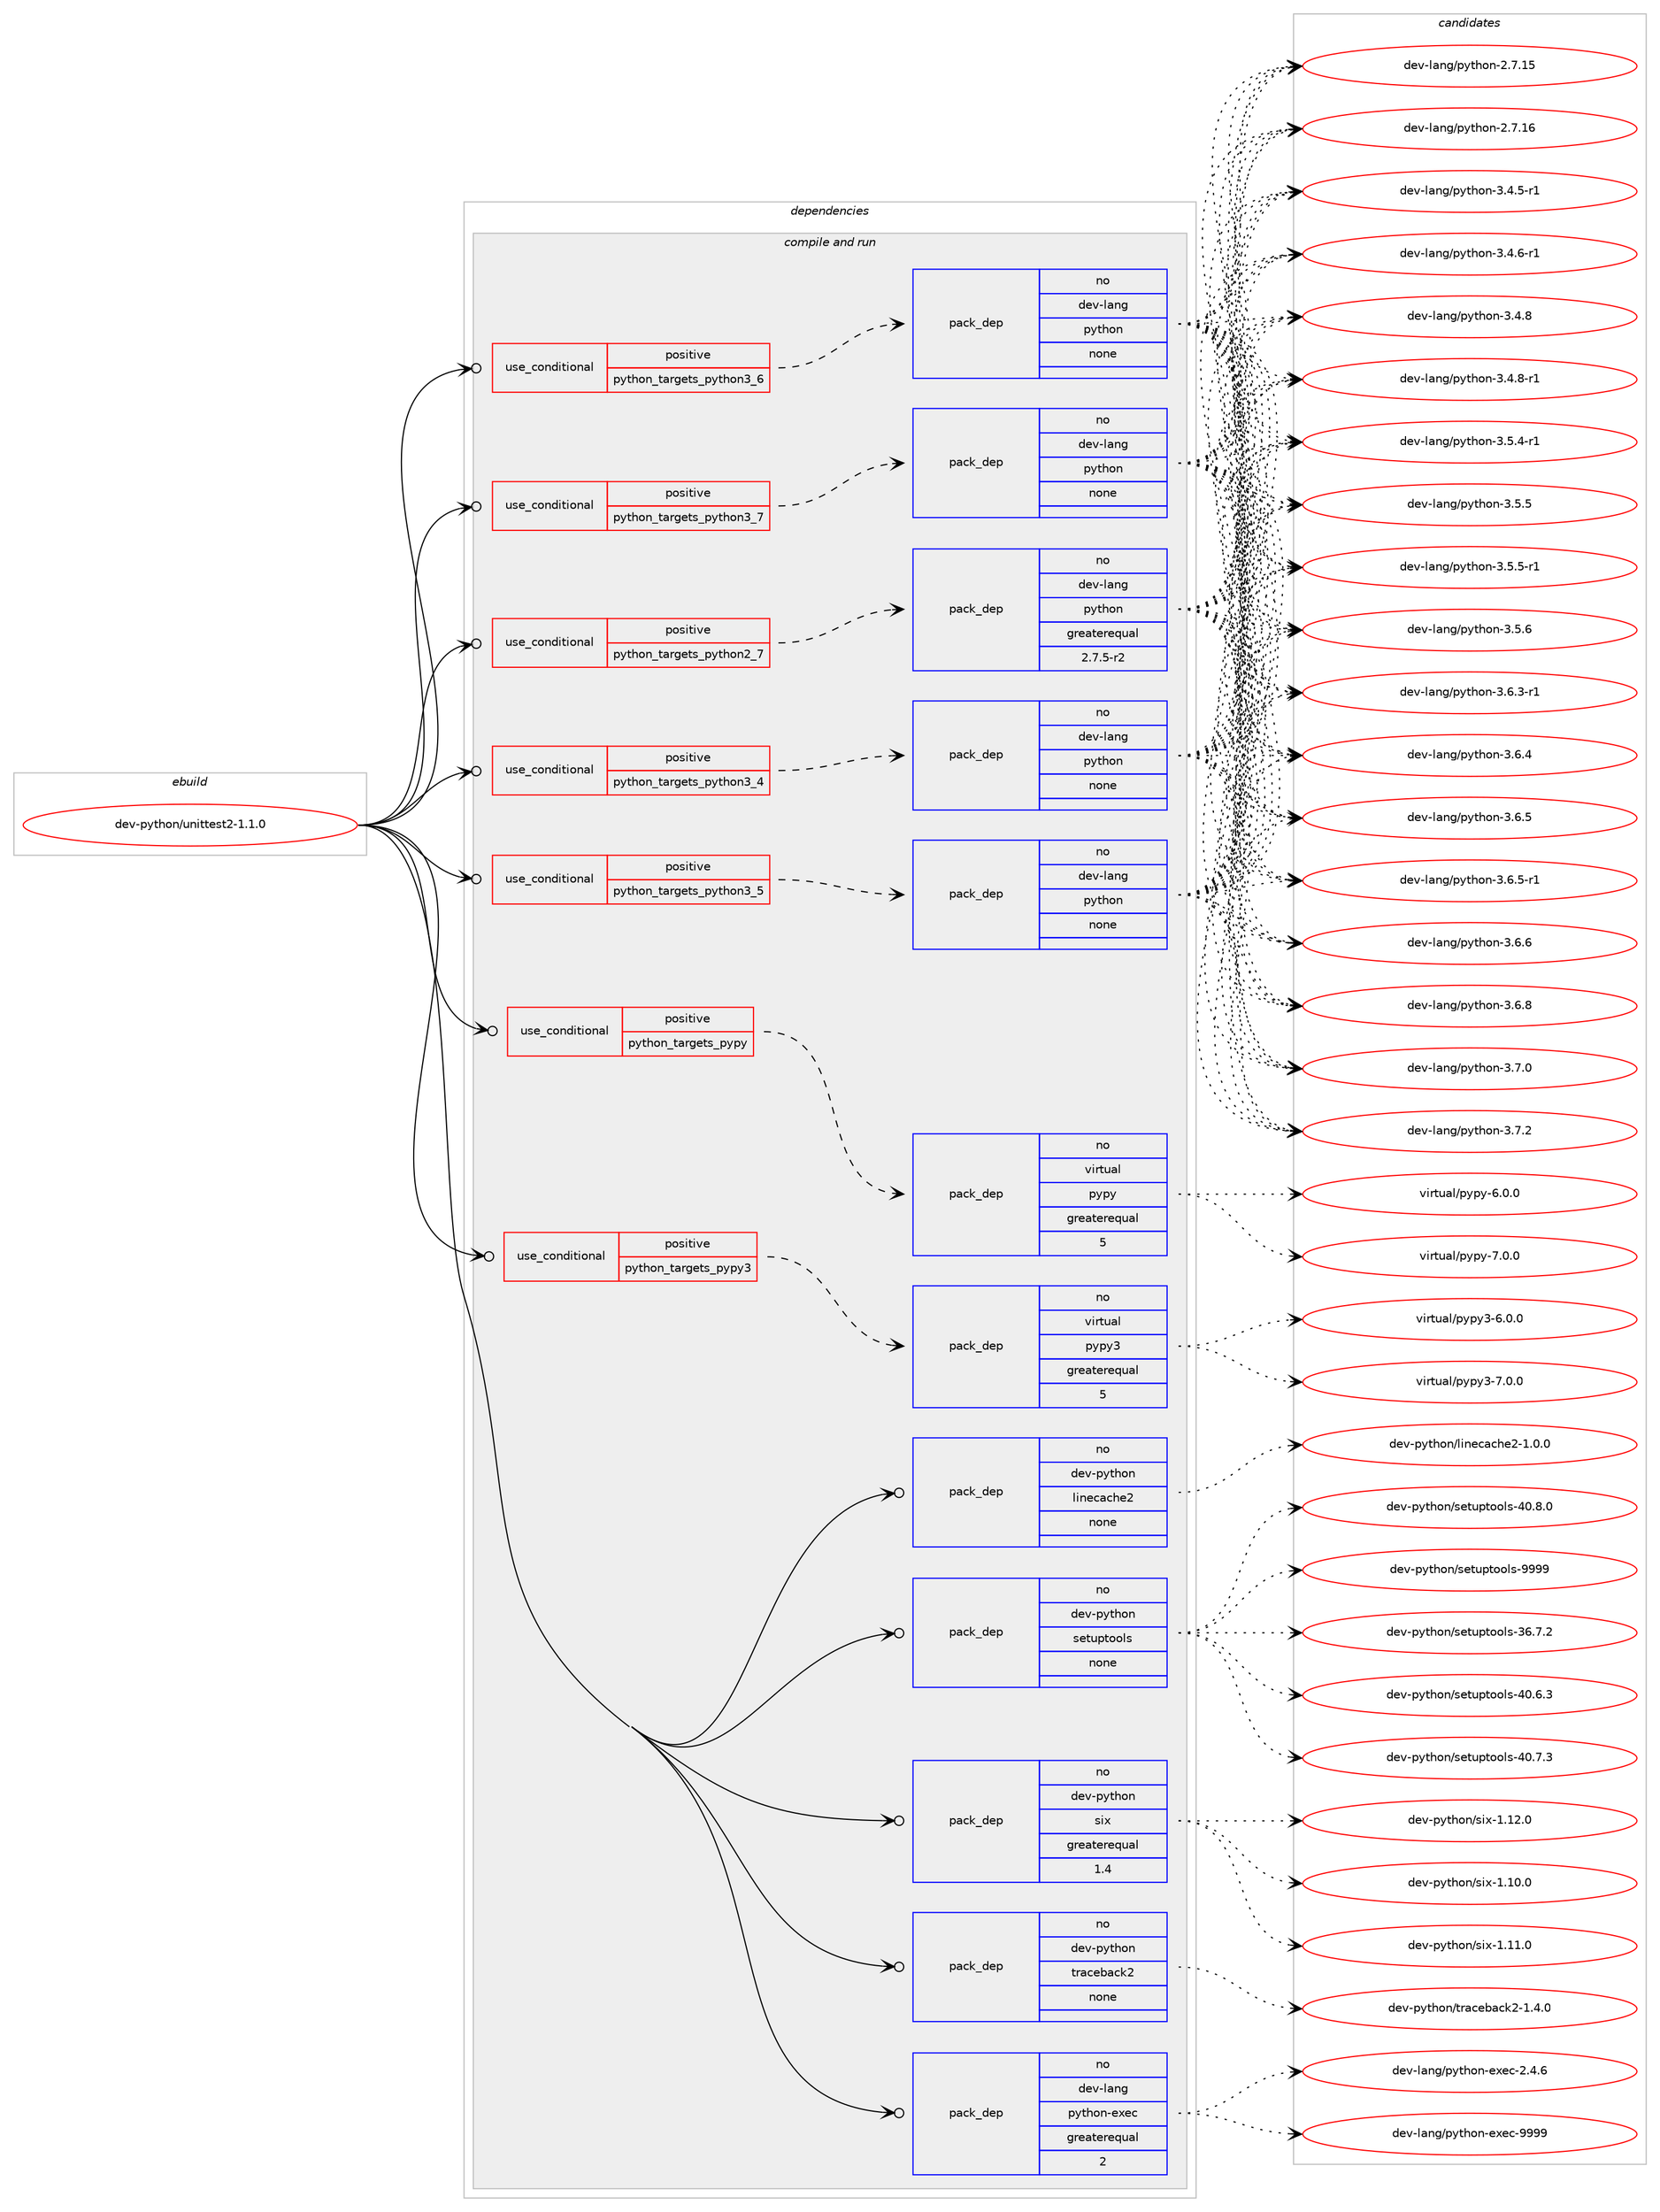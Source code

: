 digraph prolog {

# *************
# Graph options
# *************

newrank=true;
concentrate=true;
compound=true;
graph [rankdir=LR,fontname=Helvetica,fontsize=10,ranksep=1.5];#, ranksep=2.5, nodesep=0.2];
edge  [arrowhead=vee];
node  [fontname=Helvetica,fontsize=10];

# **********
# The ebuild
# **********

subgraph cluster_leftcol {
color=gray;
rank=same;
label=<<i>ebuild</i>>;
id [label="dev-python/unittest2-1.1.0", color=red, width=4, href="../dev-python/unittest2-1.1.0.svg"];
}

# ****************
# The dependencies
# ****************

subgraph cluster_midcol {
color=gray;
label=<<i>dependencies</i>>;
subgraph cluster_compile {
fillcolor="#eeeeee";
style=filled;
label=<<i>compile</i>>;
}
subgraph cluster_compileandrun {
fillcolor="#eeeeee";
style=filled;
label=<<i>compile and run</i>>;
subgraph cond386274 {
dependency1446310 [label=<<TABLE BORDER="0" CELLBORDER="1" CELLSPACING="0" CELLPADDING="4"><TR><TD ROWSPAN="3" CELLPADDING="10">use_conditional</TD></TR><TR><TD>positive</TD></TR><TR><TD>python_targets_pypy</TD></TR></TABLE>>, shape=none, color=red];
subgraph pack1036667 {
dependency1446311 [label=<<TABLE BORDER="0" CELLBORDER="1" CELLSPACING="0" CELLPADDING="4" WIDTH="220"><TR><TD ROWSPAN="6" CELLPADDING="30">pack_dep</TD></TR><TR><TD WIDTH="110">no</TD></TR><TR><TD>virtual</TD></TR><TR><TD>pypy</TD></TR><TR><TD>greaterequal</TD></TR><TR><TD>5</TD></TR></TABLE>>, shape=none, color=blue];
}
dependency1446310:e -> dependency1446311:w [weight=20,style="dashed",arrowhead="vee"];
}
id:e -> dependency1446310:w [weight=20,style="solid",arrowhead="odotvee"];
subgraph cond386275 {
dependency1446312 [label=<<TABLE BORDER="0" CELLBORDER="1" CELLSPACING="0" CELLPADDING="4"><TR><TD ROWSPAN="3" CELLPADDING="10">use_conditional</TD></TR><TR><TD>positive</TD></TR><TR><TD>python_targets_pypy3</TD></TR></TABLE>>, shape=none, color=red];
subgraph pack1036668 {
dependency1446313 [label=<<TABLE BORDER="0" CELLBORDER="1" CELLSPACING="0" CELLPADDING="4" WIDTH="220"><TR><TD ROWSPAN="6" CELLPADDING="30">pack_dep</TD></TR><TR><TD WIDTH="110">no</TD></TR><TR><TD>virtual</TD></TR><TR><TD>pypy3</TD></TR><TR><TD>greaterequal</TD></TR><TR><TD>5</TD></TR></TABLE>>, shape=none, color=blue];
}
dependency1446312:e -> dependency1446313:w [weight=20,style="dashed",arrowhead="vee"];
}
id:e -> dependency1446312:w [weight=20,style="solid",arrowhead="odotvee"];
subgraph cond386276 {
dependency1446314 [label=<<TABLE BORDER="0" CELLBORDER="1" CELLSPACING="0" CELLPADDING="4"><TR><TD ROWSPAN="3" CELLPADDING="10">use_conditional</TD></TR><TR><TD>positive</TD></TR><TR><TD>python_targets_python2_7</TD></TR></TABLE>>, shape=none, color=red];
subgraph pack1036669 {
dependency1446315 [label=<<TABLE BORDER="0" CELLBORDER="1" CELLSPACING="0" CELLPADDING="4" WIDTH="220"><TR><TD ROWSPAN="6" CELLPADDING="30">pack_dep</TD></TR><TR><TD WIDTH="110">no</TD></TR><TR><TD>dev-lang</TD></TR><TR><TD>python</TD></TR><TR><TD>greaterequal</TD></TR><TR><TD>2.7.5-r2</TD></TR></TABLE>>, shape=none, color=blue];
}
dependency1446314:e -> dependency1446315:w [weight=20,style="dashed",arrowhead="vee"];
}
id:e -> dependency1446314:w [weight=20,style="solid",arrowhead="odotvee"];
subgraph cond386277 {
dependency1446316 [label=<<TABLE BORDER="0" CELLBORDER="1" CELLSPACING="0" CELLPADDING="4"><TR><TD ROWSPAN="3" CELLPADDING="10">use_conditional</TD></TR><TR><TD>positive</TD></TR><TR><TD>python_targets_python3_4</TD></TR></TABLE>>, shape=none, color=red];
subgraph pack1036670 {
dependency1446317 [label=<<TABLE BORDER="0" CELLBORDER="1" CELLSPACING="0" CELLPADDING="4" WIDTH="220"><TR><TD ROWSPAN="6" CELLPADDING="30">pack_dep</TD></TR><TR><TD WIDTH="110">no</TD></TR><TR><TD>dev-lang</TD></TR><TR><TD>python</TD></TR><TR><TD>none</TD></TR><TR><TD></TD></TR></TABLE>>, shape=none, color=blue];
}
dependency1446316:e -> dependency1446317:w [weight=20,style="dashed",arrowhead="vee"];
}
id:e -> dependency1446316:w [weight=20,style="solid",arrowhead="odotvee"];
subgraph cond386278 {
dependency1446318 [label=<<TABLE BORDER="0" CELLBORDER="1" CELLSPACING="0" CELLPADDING="4"><TR><TD ROWSPAN="3" CELLPADDING="10">use_conditional</TD></TR><TR><TD>positive</TD></TR><TR><TD>python_targets_python3_5</TD></TR></TABLE>>, shape=none, color=red];
subgraph pack1036671 {
dependency1446319 [label=<<TABLE BORDER="0" CELLBORDER="1" CELLSPACING="0" CELLPADDING="4" WIDTH="220"><TR><TD ROWSPAN="6" CELLPADDING="30">pack_dep</TD></TR><TR><TD WIDTH="110">no</TD></TR><TR><TD>dev-lang</TD></TR><TR><TD>python</TD></TR><TR><TD>none</TD></TR><TR><TD></TD></TR></TABLE>>, shape=none, color=blue];
}
dependency1446318:e -> dependency1446319:w [weight=20,style="dashed",arrowhead="vee"];
}
id:e -> dependency1446318:w [weight=20,style="solid",arrowhead="odotvee"];
subgraph cond386279 {
dependency1446320 [label=<<TABLE BORDER="0" CELLBORDER="1" CELLSPACING="0" CELLPADDING="4"><TR><TD ROWSPAN="3" CELLPADDING="10">use_conditional</TD></TR><TR><TD>positive</TD></TR><TR><TD>python_targets_python3_6</TD></TR></TABLE>>, shape=none, color=red];
subgraph pack1036672 {
dependency1446321 [label=<<TABLE BORDER="0" CELLBORDER="1" CELLSPACING="0" CELLPADDING="4" WIDTH="220"><TR><TD ROWSPAN="6" CELLPADDING="30">pack_dep</TD></TR><TR><TD WIDTH="110">no</TD></TR><TR><TD>dev-lang</TD></TR><TR><TD>python</TD></TR><TR><TD>none</TD></TR><TR><TD></TD></TR></TABLE>>, shape=none, color=blue];
}
dependency1446320:e -> dependency1446321:w [weight=20,style="dashed",arrowhead="vee"];
}
id:e -> dependency1446320:w [weight=20,style="solid",arrowhead="odotvee"];
subgraph cond386280 {
dependency1446322 [label=<<TABLE BORDER="0" CELLBORDER="1" CELLSPACING="0" CELLPADDING="4"><TR><TD ROWSPAN="3" CELLPADDING="10">use_conditional</TD></TR><TR><TD>positive</TD></TR><TR><TD>python_targets_python3_7</TD></TR></TABLE>>, shape=none, color=red];
subgraph pack1036673 {
dependency1446323 [label=<<TABLE BORDER="0" CELLBORDER="1" CELLSPACING="0" CELLPADDING="4" WIDTH="220"><TR><TD ROWSPAN="6" CELLPADDING="30">pack_dep</TD></TR><TR><TD WIDTH="110">no</TD></TR><TR><TD>dev-lang</TD></TR><TR><TD>python</TD></TR><TR><TD>none</TD></TR><TR><TD></TD></TR></TABLE>>, shape=none, color=blue];
}
dependency1446322:e -> dependency1446323:w [weight=20,style="dashed",arrowhead="vee"];
}
id:e -> dependency1446322:w [weight=20,style="solid",arrowhead="odotvee"];
subgraph pack1036674 {
dependency1446324 [label=<<TABLE BORDER="0" CELLBORDER="1" CELLSPACING="0" CELLPADDING="4" WIDTH="220"><TR><TD ROWSPAN="6" CELLPADDING="30">pack_dep</TD></TR><TR><TD WIDTH="110">no</TD></TR><TR><TD>dev-lang</TD></TR><TR><TD>python-exec</TD></TR><TR><TD>greaterequal</TD></TR><TR><TD>2</TD></TR></TABLE>>, shape=none, color=blue];
}
id:e -> dependency1446324:w [weight=20,style="solid",arrowhead="odotvee"];
subgraph pack1036675 {
dependency1446325 [label=<<TABLE BORDER="0" CELLBORDER="1" CELLSPACING="0" CELLPADDING="4" WIDTH="220"><TR><TD ROWSPAN="6" CELLPADDING="30">pack_dep</TD></TR><TR><TD WIDTH="110">no</TD></TR><TR><TD>dev-python</TD></TR><TR><TD>linecache2</TD></TR><TR><TD>none</TD></TR><TR><TD></TD></TR></TABLE>>, shape=none, color=blue];
}
id:e -> dependency1446325:w [weight=20,style="solid",arrowhead="odotvee"];
subgraph pack1036676 {
dependency1446326 [label=<<TABLE BORDER="0" CELLBORDER="1" CELLSPACING="0" CELLPADDING="4" WIDTH="220"><TR><TD ROWSPAN="6" CELLPADDING="30">pack_dep</TD></TR><TR><TD WIDTH="110">no</TD></TR><TR><TD>dev-python</TD></TR><TR><TD>setuptools</TD></TR><TR><TD>none</TD></TR><TR><TD></TD></TR></TABLE>>, shape=none, color=blue];
}
id:e -> dependency1446326:w [weight=20,style="solid",arrowhead="odotvee"];
subgraph pack1036677 {
dependency1446327 [label=<<TABLE BORDER="0" CELLBORDER="1" CELLSPACING="0" CELLPADDING="4" WIDTH="220"><TR><TD ROWSPAN="6" CELLPADDING="30">pack_dep</TD></TR><TR><TD WIDTH="110">no</TD></TR><TR><TD>dev-python</TD></TR><TR><TD>six</TD></TR><TR><TD>greaterequal</TD></TR><TR><TD>1.4</TD></TR></TABLE>>, shape=none, color=blue];
}
id:e -> dependency1446327:w [weight=20,style="solid",arrowhead="odotvee"];
subgraph pack1036678 {
dependency1446328 [label=<<TABLE BORDER="0" CELLBORDER="1" CELLSPACING="0" CELLPADDING="4" WIDTH="220"><TR><TD ROWSPAN="6" CELLPADDING="30">pack_dep</TD></TR><TR><TD WIDTH="110">no</TD></TR><TR><TD>dev-python</TD></TR><TR><TD>traceback2</TD></TR><TR><TD>none</TD></TR><TR><TD></TD></TR></TABLE>>, shape=none, color=blue];
}
id:e -> dependency1446328:w [weight=20,style="solid",arrowhead="odotvee"];
}
subgraph cluster_run {
fillcolor="#eeeeee";
style=filled;
label=<<i>run</i>>;
}
}

# **************
# The candidates
# **************

subgraph cluster_choices {
rank=same;
color=gray;
label=<<i>candidates</i>>;

subgraph choice1036667 {
color=black;
nodesep=1;
choice1181051141161179710847112121112121455446484648 [label="virtual/pypy-6.0.0", color=red, width=4,href="../virtual/pypy-6.0.0.svg"];
choice1181051141161179710847112121112121455546484648 [label="virtual/pypy-7.0.0", color=red, width=4,href="../virtual/pypy-7.0.0.svg"];
dependency1446311:e -> choice1181051141161179710847112121112121455446484648:w [style=dotted,weight="100"];
dependency1446311:e -> choice1181051141161179710847112121112121455546484648:w [style=dotted,weight="100"];
}
subgraph choice1036668 {
color=black;
nodesep=1;
choice118105114116117971084711212111212151455446484648 [label="virtual/pypy3-6.0.0", color=red, width=4,href="../virtual/pypy3-6.0.0.svg"];
choice118105114116117971084711212111212151455546484648 [label="virtual/pypy3-7.0.0", color=red, width=4,href="../virtual/pypy3-7.0.0.svg"];
dependency1446313:e -> choice118105114116117971084711212111212151455446484648:w [style=dotted,weight="100"];
dependency1446313:e -> choice118105114116117971084711212111212151455546484648:w [style=dotted,weight="100"];
}
subgraph choice1036669 {
color=black;
nodesep=1;
choice10010111845108971101034711212111610411111045504655464953 [label="dev-lang/python-2.7.15", color=red, width=4,href="../dev-lang/python-2.7.15.svg"];
choice10010111845108971101034711212111610411111045504655464954 [label="dev-lang/python-2.7.16", color=red, width=4,href="../dev-lang/python-2.7.16.svg"];
choice1001011184510897110103471121211161041111104551465246534511449 [label="dev-lang/python-3.4.5-r1", color=red, width=4,href="../dev-lang/python-3.4.5-r1.svg"];
choice1001011184510897110103471121211161041111104551465246544511449 [label="dev-lang/python-3.4.6-r1", color=red, width=4,href="../dev-lang/python-3.4.6-r1.svg"];
choice100101118451089711010347112121116104111110455146524656 [label="dev-lang/python-3.4.8", color=red, width=4,href="../dev-lang/python-3.4.8.svg"];
choice1001011184510897110103471121211161041111104551465246564511449 [label="dev-lang/python-3.4.8-r1", color=red, width=4,href="../dev-lang/python-3.4.8-r1.svg"];
choice1001011184510897110103471121211161041111104551465346524511449 [label="dev-lang/python-3.5.4-r1", color=red, width=4,href="../dev-lang/python-3.5.4-r1.svg"];
choice100101118451089711010347112121116104111110455146534653 [label="dev-lang/python-3.5.5", color=red, width=4,href="../dev-lang/python-3.5.5.svg"];
choice1001011184510897110103471121211161041111104551465346534511449 [label="dev-lang/python-3.5.5-r1", color=red, width=4,href="../dev-lang/python-3.5.5-r1.svg"];
choice100101118451089711010347112121116104111110455146534654 [label="dev-lang/python-3.5.6", color=red, width=4,href="../dev-lang/python-3.5.6.svg"];
choice1001011184510897110103471121211161041111104551465446514511449 [label="dev-lang/python-3.6.3-r1", color=red, width=4,href="../dev-lang/python-3.6.3-r1.svg"];
choice100101118451089711010347112121116104111110455146544652 [label="dev-lang/python-3.6.4", color=red, width=4,href="../dev-lang/python-3.6.4.svg"];
choice100101118451089711010347112121116104111110455146544653 [label="dev-lang/python-3.6.5", color=red, width=4,href="../dev-lang/python-3.6.5.svg"];
choice1001011184510897110103471121211161041111104551465446534511449 [label="dev-lang/python-3.6.5-r1", color=red, width=4,href="../dev-lang/python-3.6.5-r1.svg"];
choice100101118451089711010347112121116104111110455146544654 [label="dev-lang/python-3.6.6", color=red, width=4,href="../dev-lang/python-3.6.6.svg"];
choice100101118451089711010347112121116104111110455146544656 [label="dev-lang/python-3.6.8", color=red, width=4,href="../dev-lang/python-3.6.8.svg"];
choice100101118451089711010347112121116104111110455146554648 [label="dev-lang/python-3.7.0", color=red, width=4,href="../dev-lang/python-3.7.0.svg"];
choice100101118451089711010347112121116104111110455146554650 [label="dev-lang/python-3.7.2", color=red, width=4,href="../dev-lang/python-3.7.2.svg"];
dependency1446315:e -> choice10010111845108971101034711212111610411111045504655464953:w [style=dotted,weight="100"];
dependency1446315:e -> choice10010111845108971101034711212111610411111045504655464954:w [style=dotted,weight="100"];
dependency1446315:e -> choice1001011184510897110103471121211161041111104551465246534511449:w [style=dotted,weight="100"];
dependency1446315:e -> choice1001011184510897110103471121211161041111104551465246544511449:w [style=dotted,weight="100"];
dependency1446315:e -> choice100101118451089711010347112121116104111110455146524656:w [style=dotted,weight="100"];
dependency1446315:e -> choice1001011184510897110103471121211161041111104551465246564511449:w [style=dotted,weight="100"];
dependency1446315:e -> choice1001011184510897110103471121211161041111104551465346524511449:w [style=dotted,weight="100"];
dependency1446315:e -> choice100101118451089711010347112121116104111110455146534653:w [style=dotted,weight="100"];
dependency1446315:e -> choice1001011184510897110103471121211161041111104551465346534511449:w [style=dotted,weight="100"];
dependency1446315:e -> choice100101118451089711010347112121116104111110455146534654:w [style=dotted,weight="100"];
dependency1446315:e -> choice1001011184510897110103471121211161041111104551465446514511449:w [style=dotted,weight="100"];
dependency1446315:e -> choice100101118451089711010347112121116104111110455146544652:w [style=dotted,weight="100"];
dependency1446315:e -> choice100101118451089711010347112121116104111110455146544653:w [style=dotted,weight="100"];
dependency1446315:e -> choice1001011184510897110103471121211161041111104551465446534511449:w [style=dotted,weight="100"];
dependency1446315:e -> choice100101118451089711010347112121116104111110455146544654:w [style=dotted,weight="100"];
dependency1446315:e -> choice100101118451089711010347112121116104111110455146544656:w [style=dotted,weight="100"];
dependency1446315:e -> choice100101118451089711010347112121116104111110455146554648:w [style=dotted,weight="100"];
dependency1446315:e -> choice100101118451089711010347112121116104111110455146554650:w [style=dotted,weight="100"];
}
subgraph choice1036670 {
color=black;
nodesep=1;
choice10010111845108971101034711212111610411111045504655464953 [label="dev-lang/python-2.7.15", color=red, width=4,href="../dev-lang/python-2.7.15.svg"];
choice10010111845108971101034711212111610411111045504655464954 [label="dev-lang/python-2.7.16", color=red, width=4,href="../dev-lang/python-2.7.16.svg"];
choice1001011184510897110103471121211161041111104551465246534511449 [label="dev-lang/python-3.4.5-r1", color=red, width=4,href="../dev-lang/python-3.4.5-r1.svg"];
choice1001011184510897110103471121211161041111104551465246544511449 [label="dev-lang/python-3.4.6-r1", color=red, width=4,href="../dev-lang/python-3.4.6-r1.svg"];
choice100101118451089711010347112121116104111110455146524656 [label="dev-lang/python-3.4.8", color=red, width=4,href="../dev-lang/python-3.4.8.svg"];
choice1001011184510897110103471121211161041111104551465246564511449 [label="dev-lang/python-3.4.8-r1", color=red, width=4,href="../dev-lang/python-3.4.8-r1.svg"];
choice1001011184510897110103471121211161041111104551465346524511449 [label="dev-lang/python-3.5.4-r1", color=red, width=4,href="../dev-lang/python-3.5.4-r1.svg"];
choice100101118451089711010347112121116104111110455146534653 [label="dev-lang/python-3.5.5", color=red, width=4,href="../dev-lang/python-3.5.5.svg"];
choice1001011184510897110103471121211161041111104551465346534511449 [label="dev-lang/python-3.5.5-r1", color=red, width=4,href="../dev-lang/python-3.5.5-r1.svg"];
choice100101118451089711010347112121116104111110455146534654 [label="dev-lang/python-3.5.6", color=red, width=4,href="../dev-lang/python-3.5.6.svg"];
choice1001011184510897110103471121211161041111104551465446514511449 [label="dev-lang/python-3.6.3-r1", color=red, width=4,href="../dev-lang/python-3.6.3-r1.svg"];
choice100101118451089711010347112121116104111110455146544652 [label="dev-lang/python-3.6.4", color=red, width=4,href="../dev-lang/python-3.6.4.svg"];
choice100101118451089711010347112121116104111110455146544653 [label="dev-lang/python-3.6.5", color=red, width=4,href="../dev-lang/python-3.6.5.svg"];
choice1001011184510897110103471121211161041111104551465446534511449 [label="dev-lang/python-3.6.5-r1", color=red, width=4,href="../dev-lang/python-3.6.5-r1.svg"];
choice100101118451089711010347112121116104111110455146544654 [label="dev-lang/python-3.6.6", color=red, width=4,href="../dev-lang/python-3.6.6.svg"];
choice100101118451089711010347112121116104111110455146544656 [label="dev-lang/python-3.6.8", color=red, width=4,href="../dev-lang/python-3.6.8.svg"];
choice100101118451089711010347112121116104111110455146554648 [label="dev-lang/python-3.7.0", color=red, width=4,href="../dev-lang/python-3.7.0.svg"];
choice100101118451089711010347112121116104111110455146554650 [label="dev-lang/python-3.7.2", color=red, width=4,href="../dev-lang/python-3.7.2.svg"];
dependency1446317:e -> choice10010111845108971101034711212111610411111045504655464953:w [style=dotted,weight="100"];
dependency1446317:e -> choice10010111845108971101034711212111610411111045504655464954:w [style=dotted,weight="100"];
dependency1446317:e -> choice1001011184510897110103471121211161041111104551465246534511449:w [style=dotted,weight="100"];
dependency1446317:e -> choice1001011184510897110103471121211161041111104551465246544511449:w [style=dotted,weight="100"];
dependency1446317:e -> choice100101118451089711010347112121116104111110455146524656:w [style=dotted,weight="100"];
dependency1446317:e -> choice1001011184510897110103471121211161041111104551465246564511449:w [style=dotted,weight="100"];
dependency1446317:e -> choice1001011184510897110103471121211161041111104551465346524511449:w [style=dotted,weight="100"];
dependency1446317:e -> choice100101118451089711010347112121116104111110455146534653:w [style=dotted,weight="100"];
dependency1446317:e -> choice1001011184510897110103471121211161041111104551465346534511449:w [style=dotted,weight="100"];
dependency1446317:e -> choice100101118451089711010347112121116104111110455146534654:w [style=dotted,weight="100"];
dependency1446317:e -> choice1001011184510897110103471121211161041111104551465446514511449:w [style=dotted,weight="100"];
dependency1446317:e -> choice100101118451089711010347112121116104111110455146544652:w [style=dotted,weight="100"];
dependency1446317:e -> choice100101118451089711010347112121116104111110455146544653:w [style=dotted,weight="100"];
dependency1446317:e -> choice1001011184510897110103471121211161041111104551465446534511449:w [style=dotted,weight="100"];
dependency1446317:e -> choice100101118451089711010347112121116104111110455146544654:w [style=dotted,weight="100"];
dependency1446317:e -> choice100101118451089711010347112121116104111110455146544656:w [style=dotted,weight="100"];
dependency1446317:e -> choice100101118451089711010347112121116104111110455146554648:w [style=dotted,weight="100"];
dependency1446317:e -> choice100101118451089711010347112121116104111110455146554650:w [style=dotted,weight="100"];
}
subgraph choice1036671 {
color=black;
nodesep=1;
choice10010111845108971101034711212111610411111045504655464953 [label="dev-lang/python-2.7.15", color=red, width=4,href="../dev-lang/python-2.7.15.svg"];
choice10010111845108971101034711212111610411111045504655464954 [label="dev-lang/python-2.7.16", color=red, width=4,href="../dev-lang/python-2.7.16.svg"];
choice1001011184510897110103471121211161041111104551465246534511449 [label="dev-lang/python-3.4.5-r1", color=red, width=4,href="../dev-lang/python-3.4.5-r1.svg"];
choice1001011184510897110103471121211161041111104551465246544511449 [label="dev-lang/python-3.4.6-r1", color=red, width=4,href="../dev-lang/python-3.4.6-r1.svg"];
choice100101118451089711010347112121116104111110455146524656 [label="dev-lang/python-3.4.8", color=red, width=4,href="../dev-lang/python-3.4.8.svg"];
choice1001011184510897110103471121211161041111104551465246564511449 [label="dev-lang/python-3.4.8-r1", color=red, width=4,href="../dev-lang/python-3.4.8-r1.svg"];
choice1001011184510897110103471121211161041111104551465346524511449 [label="dev-lang/python-3.5.4-r1", color=red, width=4,href="../dev-lang/python-3.5.4-r1.svg"];
choice100101118451089711010347112121116104111110455146534653 [label="dev-lang/python-3.5.5", color=red, width=4,href="../dev-lang/python-3.5.5.svg"];
choice1001011184510897110103471121211161041111104551465346534511449 [label="dev-lang/python-3.5.5-r1", color=red, width=4,href="../dev-lang/python-3.5.5-r1.svg"];
choice100101118451089711010347112121116104111110455146534654 [label="dev-lang/python-3.5.6", color=red, width=4,href="../dev-lang/python-3.5.6.svg"];
choice1001011184510897110103471121211161041111104551465446514511449 [label="dev-lang/python-3.6.3-r1", color=red, width=4,href="../dev-lang/python-3.6.3-r1.svg"];
choice100101118451089711010347112121116104111110455146544652 [label="dev-lang/python-3.6.4", color=red, width=4,href="../dev-lang/python-3.6.4.svg"];
choice100101118451089711010347112121116104111110455146544653 [label="dev-lang/python-3.6.5", color=red, width=4,href="../dev-lang/python-3.6.5.svg"];
choice1001011184510897110103471121211161041111104551465446534511449 [label="dev-lang/python-3.6.5-r1", color=red, width=4,href="../dev-lang/python-3.6.5-r1.svg"];
choice100101118451089711010347112121116104111110455146544654 [label="dev-lang/python-3.6.6", color=red, width=4,href="../dev-lang/python-3.6.6.svg"];
choice100101118451089711010347112121116104111110455146544656 [label="dev-lang/python-3.6.8", color=red, width=4,href="../dev-lang/python-3.6.8.svg"];
choice100101118451089711010347112121116104111110455146554648 [label="dev-lang/python-3.7.0", color=red, width=4,href="../dev-lang/python-3.7.0.svg"];
choice100101118451089711010347112121116104111110455146554650 [label="dev-lang/python-3.7.2", color=red, width=4,href="../dev-lang/python-3.7.2.svg"];
dependency1446319:e -> choice10010111845108971101034711212111610411111045504655464953:w [style=dotted,weight="100"];
dependency1446319:e -> choice10010111845108971101034711212111610411111045504655464954:w [style=dotted,weight="100"];
dependency1446319:e -> choice1001011184510897110103471121211161041111104551465246534511449:w [style=dotted,weight="100"];
dependency1446319:e -> choice1001011184510897110103471121211161041111104551465246544511449:w [style=dotted,weight="100"];
dependency1446319:e -> choice100101118451089711010347112121116104111110455146524656:w [style=dotted,weight="100"];
dependency1446319:e -> choice1001011184510897110103471121211161041111104551465246564511449:w [style=dotted,weight="100"];
dependency1446319:e -> choice1001011184510897110103471121211161041111104551465346524511449:w [style=dotted,weight="100"];
dependency1446319:e -> choice100101118451089711010347112121116104111110455146534653:w [style=dotted,weight="100"];
dependency1446319:e -> choice1001011184510897110103471121211161041111104551465346534511449:w [style=dotted,weight="100"];
dependency1446319:e -> choice100101118451089711010347112121116104111110455146534654:w [style=dotted,weight="100"];
dependency1446319:e -> choice1001011184510897110103471121211161041111104551465446514511449:w [style=dotted,weight="100"];
dependency1446319:e -> choice100101118451089711010347112121116104111110455146544652:w [style=dotted,weight="100"];
dependency1446319:e -> choice100101118451089711010347112121116104111110455146544653:w [style=dotted,weight="100"];
dependency1446319:e -> choice1001011184510897110103471121211161041111104551465446534511449:w [style=dotted,weight="100"];
dependency1446319:e -> choice100101118451089711010347112121116104111110455146544654:w [style=dotted,weight="100"];
dependency1446319:e -> choice100101118451089711010347112121116104111110455146544656:w [style=dotted,weight="100"];
dependency1446319:e -> choice100101118451089711010347112121116104111110455146554648:w [style=dotted,weight="100"];
dependency1446319:e -> choice100101118451089711010347112121116104111110455146554650:w [style=dotted,weight="100"];
}
subgraph choice1036672 {
color=black;
nodesep=1;
choice10010111845108971101034711212111610411111045504655464953 [label="dev-lang/python-2.7.15", color=red, width=4,href="../dev-lang/python-2.7.15.svg"];
choice10010111845108971101034711212111610411111045504655464954 [label="dev-lang/python-2.7.16", color=red, width=4,href="../dev-lang/python-2.7.16.svg"];
choice1001011184510897110103471121211161041111104551465246534511449 [label="dev-lang/python-3.4.5-r1", color=red, width=4,href="../dev-lang/python-3.4.5-r1.svg"];
choice1001011184510897110103471121211161041111104551465246544511449 [label="dev-lang/python-3.4.6-r1", color=red, width=4,href="../dev-lang/python-3.4.6-r1.svg"];
choice100101118451089711010347112121116104111110455146524656 [label="dev-lang/python-3.4.8", color=red, width=4,href="../dev-lang/python-3.4.8.svg"];
choice1001011184510897110103471121211161041111104551465246564511449 [label="dev-lang/python-3.4.8-r1", color=red, width=4,href="../dev-lang/python-3.4.8-r1.svg"];
choice1001011184510897110103471121211161041111104551465346524511449 [label="dev-lang/python-3.5.4-r1", color=red, width=4,href="../dev-lang/python-3.5.4-r1.svg"];
choice100101118451089711010347112121116104111110455146534653 [label="dev-lang/python-3.5.5", color=red, width=4,href="../dev-lang/python-3.5.5.svg"];
choice1001011184510897110103471121211161041111104551465346534511449 [label="dev-lang/python-3.5.5-r1", color=red, width=4,href="../dev-lang/python-3.5.5-r1.svg"];
choice100101118451089711010347112121116104111110455146534654 [label="dev-lang/python-3.5.6", color=red, width=4,href="../dev-lang/python-3.5.6.svg"];
choice1001011184510897110103471121211161041111104551465446514511449 [label="dev-lang/python-3.6.3-r1", color=red, width=4,href="../dev-lang/python-3.6.3-r1.svg"];
choice100101118451089711010347112121116104111110455146544652 [label="dev-lang/python-3.6.4", color=red, width=4,href="../dev-lang/python-3.6.4.svg"];
choice100101118451089711010347112121116104111110455146544653 [label="dev-lang/python-3.6.5", color=red, width=4,href="../dev-lang/python-3.6.5.svg"];
choice1001011184510897110103471121211161041111104551465446534511449 [label="dev-lang/python-3.6.5-r1", color=red, width=4,href="../dev-lang/python-3.6.5-r1.svg"];
choice100101118451089711010347112121116104111110455146544654 [label="dev-lang/python-3.6.6", color=red, width=4,href="../dev-lang/python-3.6.6.svg"];
choice100101118451089711010347112121116104111110455146544656 [label="dev-lang/python-3.6.8", color=red, width=4,href="../dev-lang/python-3.6.8.svg"];
choice100101118451089711010347112121116104111110455146554648 [label="dev-lang/python-3.7.0", color=red, width=4,href="../dev-lang/python-3.7.0.svg"];
choice100101118451089711010347112121116104111110455146554650 [label="dev-lang/python-3.7.2", color=red, width=4,href="../dev-lang/python-3.7.2.svg"];
dependency1446321:e -> choice10010111845108971101034711212111610411111045504655464953:w [style=dotted,weight="100"];
dependency1446321:e -> choice10010111845108971101034711212111610411111045504655464954:w [style=dotted,weight="100"];
dependency1446321:e -> choice1001011184510897110103471121211161041111104551465246534511449:w [style=dotted,weight="100"];
dependency1446321:e -> choice1001011184510897110103471121211161041111104551465246544511449:w [style=dotted,weight="100"];
dependency1446321:e -> choice100101118451089711010347112121116104111110455146524656:w [style=dotted,weight="100"];
dependency1446321:e -> choice1001011184510897110103471121211161041111104551465246564511449:w [style=dotted,weight="100"];
dependency1446321:e -> choice1001011184510897110103471121211161041111104551465346524511449:w [style=dotted,weight="100"];
dependency1446321:e -> choice100101118451089711010347112121116104111110455146534653:w [style=dotted,weight="100"];
dependency1446321:e -> choice1001011184510897110103471121211161041111104551465346534511449:w [style=dotted,weight="100"];
dependency1446321:e -> choice100101118451089711010347112121116104111110455146534654:w [style=dotted,weight="100"];
dependency1446321:e -> choice1001011184510897110103471121211161041111104551465446514511449:w [style=dotted,weight="100"];
dependency1446321:e -> choice100101118451089711010347112121116104111110455146544652:w [style=dotted,weight="100"];
dependency1446321:e -> choice100101118451089711010347112121116104111110455146544653:w [style=dotted,weight="100"];
dependency1446321:e -> choice1001011184510897110103471121211161041111104551465446534511449:w [style=dotted,weight="100"];
dependency1446321:e -> choice100101118451089711010347112121116104111110455146544654:w [style=dotted,weight="100"];
dependency1446321:e -> choice100101118451089711010347112121116104111110455146544656:w [style=dotted,weight="100"];
dependency1446321:e -> choice100101118451089711010347112121116104111110455146554648:w [style=dotted,weight="100"];
dependency1446321:e -> choice100101118451089711010347112121116104111110455146554650:w [style=dotted,weight="100"];
}
subgraph choice1036673 {
color=black;
nodesep=1;
choice10010111845108971101034711212111610411111045504655464953 [label="dev-lang/python-2.7.15", color=red, width=4,href="../dev-lang/python-2.7.15.svg"];
choice10010111845108971101034711212111610411111045504655464954 [label="dev-lang/python-2.7.16", color=red, width=4,href="../dev-lang/python-2.7.16.svg"];
choice1001011184510897110103471121211161041111104551465246534511449 [label="dev-lang/python-3.4.5-r1", color=red, width=4,href="../dev-lang/python-3.4.5-r1.svg"];
choice1001011184510897110103471121211161041111104551465246544511449 [label="dev-lang/python-3.4.6-r1", color=red, width=4,href="../dev-lang/python-3.4.6-r1.svg"];
choice100101118451089711010347112121116104111110455146524656 [label="dev-lang/python-3.4.8", color=red, width=4,href="../dev-lang/python-3.4.8.svg"];
choice1001011184510897110103471121211161041111104551465246564511449 [label="dev-lang/python-3.4.8-r1", color=red, width=4,href="../dev-lang/python-3.4.8-r1.svg"];
choice1001011184510897110103471121211161041111104551465346524511449 [label="dev-lang/python-3.5.4-r1", color=red, width=4,href="../dev-lang/python-3.5.4-r1.svg"];
choice100101118451089711010347112121116104111110455146534653 [label="dev-lang/python-3.5.5", color=red, width=4,href="../dev-lang/python-3.5.5.svg"];
choice1001011184510897110103471121211161041111104551465346534511449 [label="dev-lang/python-3.5.5-r1", color=red, width=4,href="../dev-lang/python-3.5.5-r1.svg"];
choice100101118451089711010347112121116104111110455146534654 [label="dev-lang/python-3.5.6", color=red, width=4,href="../dev-lang/python-3.5.6.svg"];
choice1001011184510897110103471121211161041111104551465446514511449 [label="dev-lang/python-3.6.3-r1", color=red, width=4,href="../dev-lang/python-3.6.3-r1.svg"];
choice100101118451089711010347112121116104111110455146544652 [label="dev-lang/python-3.6.4", color=red, width=4,href="../dev-lang/python-3.6.4.svg"];
choice100101118451089711010347112121116104111110455146544653 [label="dev-lang/python-3.6.5", color=red, width=4,href="../dev-lang/python-3.6.5.svg"];
choice1001011184510897110103471121211161041111104551465446534511449 [label="dev-lang/python-3.6.5-r1", color=red, width=4,href="../dev-lang/python-3.6.5-r1.svg"];
choice100101118451089711010347112121116104111110455146544654 [label="dev-lang/python-3.6.6", color=red, width=4,href="../dev-lang/python-3.6.6.svg"];
choice100101118451089711010347112121116104111110455146544656 [label="dev-lang/python-3.6.8", color=red, width=4,href="../dev-lang/python-3.6.8.svg"];
choice100101118451089711010347112121116104111110455146554648 [label="dev-lang/python-3.7.0", color=red, width=4,href="../dev-lang/python-3.7.0.svg"];
choice100101118451089711010347112121116104111110455146554650 [label="dev-lang/python-3.7.2", color=red, width=4,href="../dev-lang/python-3.7.2.svg"];
dependency1446323:e -> choice10010111845108971101034711212111610411111045504655464953:w [style=dotted,weight="100"];
dependency1446323:e -> choice10010111845108971101034711212111610411111045504655464954:w [style=dotted,weight="100"];
dependency1446323:e -> choice1001011184510897110103471121211161041111104551465246534511449:w [style=dotted,weight="100"];
dependency1446323:e -> choice1001011184510897110103471121211161041111104551465246544511449:w [style=dotted,weight="100"];
dependency1446323:e -> choice100101118451089711010347112121116104111110455146524656:w [style=dotted,weight="100"];
dependency1446323:e -> choice1001011184510897110103471121211161041111104551465246564511449:w [style=dotted,weight="100"];
dependency1446323:e -> choice1001011184510897110103471121211161041111104551465346524511449:w [style=dotted,weight="100"];
dependency1446323:e -> choice100101118451089711010347112121116104111110455146534653:w [style=dotted,weight="100"];
dependency1446323:e -> choice1001011184510897110103471121211161041111104551465346534511449:w [style=dotted,weight="100"];
dependency1446323:e -> choice100101118451089711010347112121116104111110455146534654:w [style=dotted,weight="100"];
dependency1446323:e -> choice1001011184510897110103471121211161041111104551465446514511449:w [style=dotted,weight="100"];
dependency1446323:e -> choice100101118451089711010347112121116104111110455146544652:w [style=dotted,weight="100"];
dependency1446323:e -> choice100101118451089711010347112121116104111110455146544653:w [style=dotted,weight="100"];
dependency1446323:e -> choice1001011184510897110103471121211161041111104551465446534511449:w [style=dotted,weight="100"];
dependency1446323:e -> choice100101118451089711010347112121116104111110455146544654:w [style=dotted,weight="100"];
dependency1446323:e -> choice100101118451089711010347112121116104111110455146544656:w [style=dotted,weight="100"];
dependency1446323:e -> choice100101118451089711010347112121116104111110455146554648:w [style=dotted,weight="100"];
dependency1446323:e -> choice100101118451089711010347112121116104111110455146554650:w [style=dotted,weight="100"];
}
subgraph choice1036674 {
color=black;
nodesep=1;
choice1001011184510897110103471121211161041111104510112010199455046524654 [label="dev-lang/python-exec-2.4.6", color=red, width=4,href="../dev-lang/python-exec-2.4.6.svg"];
choice10010111845108971101034711212111610411111045101120101994557575757 [label="dev-lang/python-exec-9999", color=red, width=4,href="../dev-lang/python-exec-9999.svg"];
dependency1446324:e -> choice1001011184510897110103471121211161041111104510112010199455046524654:w [style=dotted,weight="100"];
dependency1446324:e -> choice10010111845108971101034711212111610411111045101120101994557575757:w [style=dotted,weight="100"];
}
subgraph choice1036675 {
color=black;
nodesep=1;
choice100101118451121211161041111104710810511010199979910410150454946484648 [label="dev-python/linecache2-1.0.0", color=red, width=4,href="../dev-python/linecache2-1.0.0.svg"];
dependency1446325:e -> choice100101118451121211161041111104710810511010199979910410150454946484648:w [style=dotted,weight="100"];
}
subgraph choice1036676 {
color=black;
nodesep=1;
choice100101118451121211161041111104711510111611711211611111110811545515446554650 [label="dev-python/setuptools-36.7.2", color=red, width=4,href="../dev-python/setuptools-36.7.2.svg"];
choice100101118451121211161041111104711510111611711211611111110811545524846544651 [label="dev-python/setuptools-40.6.3", color=red, width=4,href="../dev-python/setuptools-40.6.3.svg"];
choice100101118451121211161041111104711510111611711211611111110811545524846554651 [label="dev-python/setuptools-40.7.3", color=red, width=4,href="../dev-python/setuptools-40.7.3.svg"];
choice100101118451121211161041111104711510111611711211611111110811545524846564648 [label="dev-python/setuptools-40.8.0", color=red, width=4,href="../dev-python/setuptools-40.8.0.svg"];
choice10010111845112121116104111110471151011161171121161111111081154557575757 [label="dev-python/setuptools-9999", color=red, width=4,href="../dev-python/setuptools-9999.svg"];
dependency1446326:e -> choice100101118451121211161041111104711510111611711211611111110811545515446554650:w [style=dotted,weight="100"];
dependency1446326:e -> choice100101118451121211161041111104711510111611711211611111110811545524846544651:w [style=dotted,weight="100"];
dependency1446326:e -> choice100101118451121211161041111104711510111611711211611111110811545524846554651:w [style=dotted,weight="100"];
dependency1446326:e -> choice100101118451121211161041111104711510111611711211611111110811545524846564648:w [style=dotted,weight="100"];
dependency1446326:e -> choice10010111845112121116104111110471151011161171121161111111081154557575757:w [style=dotted,weight="100"];
}
subgraph choice1036677 {
color=black;
nodesep=1;
choice100101118451121211161041111104711510512045494649484648 [label="dev-python/six-1.10.0", color=red, width=4,href="../dev-python/six-1.10.0.svg"];
choice100101118451121211161041111104711510512045494649494648 [label="dev-python/six-1.11.0", color=red, width=4,href="../dev-python/six-1.11.0.svg"];
choice100101118451121211161041111104711510512045494649504648 [label="dev-python/six-1.12.0", color=red, width=4,href="../dev-python/six-1.12.0.svg"];
dependency1446327:e -> choice100101118451121211161041111104711510512045494649484648:w [style=dotted,weight="100"];
dependency1446327:e -> choice100101118451121211161041111104711510512045494649494648:w [style=dotted,weight="100"];
dependency1446327:e -> choice100101118451121211161041111104711510512045494649504648:w [style=dotted,weight="100"];
}
subgraph choice1036678 {
color=black;
nodesep=1;
choice1001011184511212111610411111047116114979910198979910750454946524648 [label="dev-python/traceback2-1.4.0", color=red, width=4,href="../dev-python/traceback2-1.4.0.svg"];
dependency1446328:e -> choice1001011184511212111610411111047116114979910198979910750454946524648:w [style=dotted,weight="100"];
}
}

}
